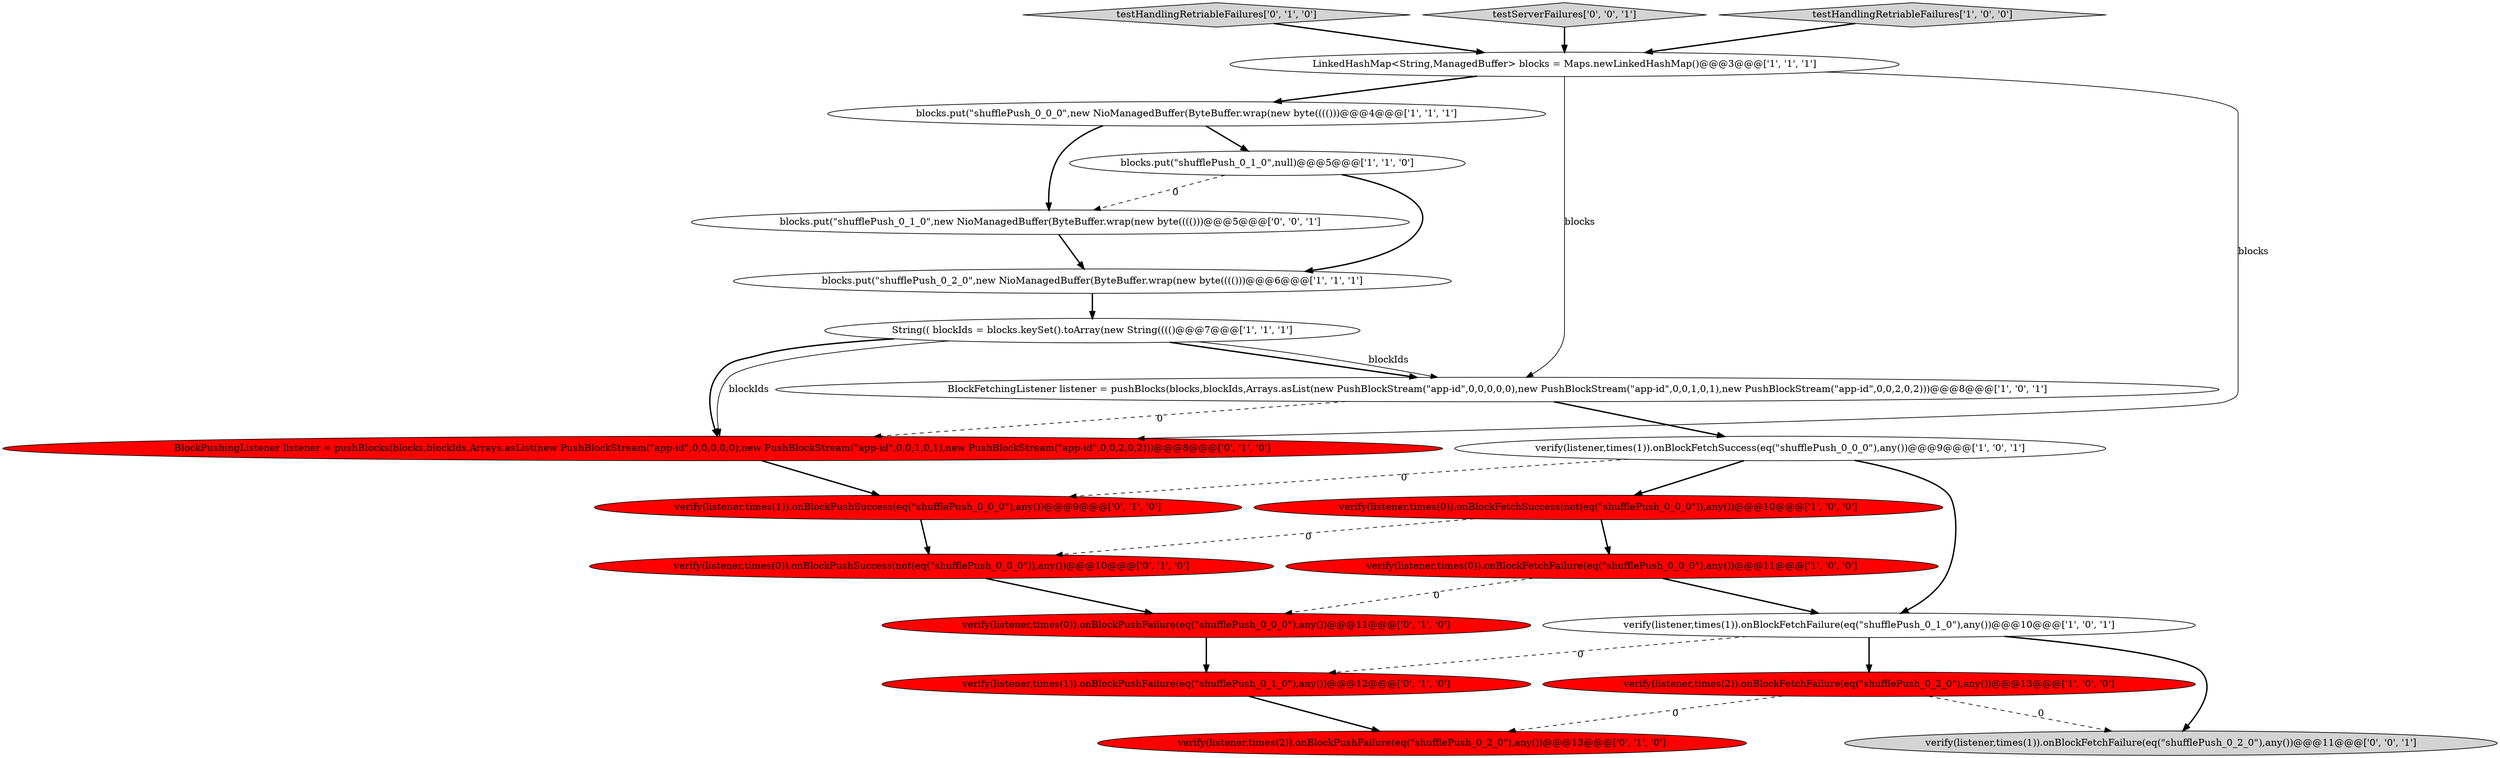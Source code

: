 digraph {
12 [style = filled, label = "verify(listener,times(1)).onBlockPushSuccess(eq(\"shufflePush_0_0_0\"),any())@@@9@@@['0', '1', '0']", fillcolor = red, shape = ellipse image = "AAA1AAABBB2BBB"];
1 [style = filled, label = "LinkedHashMap<String,ManagedBuffer> blocks = Maps.newLinkedHashMap()@@@3@@@['1', '1', '1']", fillcolor = white, shape = ellipse image = "AAA0AAABBB1BBB"];
10 [style = filled, label = "verify(listener,times(1)).onBlockFetchSuccess(eq(\"shufflePush_0_0_0\"),any())@@@9@@@['1', '0', '1']", fillcolor = white, shape = ellipse image = "AAA0AAABBB1BBB"];
17 [style = filled, label = "verify(listener,times(0)).onBlockPushSuccess(not(eq(\"shufflePush_0_0_0\")),any())@@@10@@@['0', '1', '0']", fillcolor = red, shape = ellipse image = "AAA1AAABBB2BBB"];
13 [style = filled, label = "verify(listener,times(2)).onBlockPushFailure(eq(\"shufflePush_0_2_0\"),any())@@@13@@@['0', '1', '0']", fillcolor = red, shape = ellipse image = "AAA1AAABBB2BBB"];
11 [style = filled, label = "blocks.put(\"shufflePush_0_2_0\",new NioManagedBuffer(ByteBuffer.wrap(new byte(((()))@@@6@@@['1', '1', '1']", fillcolor = white, shape = ellipse image = "AAA0AAABBB1BBB"];
18 [style = filled, label = "testHandlingRetriableFailures['0', '1', '0']", fillcolor = lightgray, shape = diamond image = "AAA0AAABBB2BBB"];
19 [style = filled, label = "blocks.put(\"shufflePush_0_1_0\",new NioManagedBuffer(ByteBuffer.wrap(new byte(((()))@@@5@@@['0', '0', '1']", fillcolor = white, shape = ellipse image = "AAA0AAABBB3BBB"];
0 [style = filled, label = "String(( blockIds = blocks.keySet().toArray(new String(((()@@@7@@@['1', '1', '1']", fillcolor = white, shape = ellipse image = "AAA0AAABBB1BBB"];
8 [style = filled, label = "verify(listener,times(2)).onBlockFetchFailure(eq(\"shufflePush_0_2_0\"),any())@@@13@@@['1', '0', '0']", fillcolor = red, shape = ellipse image = "AAA1AAABBB1BBB"];
7 [style = filled, label = "blocks.put(\"shufflePush_0_0_0\",new NioManagedBuffer(ByteBuffer.wrap(new byte(((()))@@@4@@@['1', '1', '1']", fillcolor = white, shape = ellipse image = "AAA0AAABBB1BBB"];
15 [style = filled, label = "verify(listener,times(1)).onBlockPushFailure(eq(\"shufflePush_0_1_0\"),any())@@@12@@@['0', '1', '0']", fillcolor = red, shape = ellipse image = "AAA1AAABBB2BBB"];
3 [style = filled, label = "verify(listener,times(0)).onBlockFetchFailure(eq(\"shufflePush_0_0_0\"),any())@@@11@@@['1', '0', '0']", fillcolor = red, shape = ellipse image = "AAA1AAABBB1BBB"];
2 [style = filled, label = "verify(listener,times(1)).onBlockFetchFailure(eq(\"shufflePush_0_1_0\"),any())@@@10@@@['1', '0', '1']", fillcolor = white, shape = ellipse image = "AAA0AAABBB1BBB"];
21 [style = filled, label = "testServerFailures['0', '0', '1']", fillcolor = lightgray, shape = diamond image = "AAA0AAABBB3BBB"];
4 [style = filled, label = "BlockFetchingListener listener = pushBlocks(blocks,blockIds,Arrays.asList(new PushBlockStream(\"app-id\",0,0,0,0,0),new PushBlockStream(\"app-id\",0,0,1,0,1),new PushBlockStream(\"app-id\",0,0,2,0,2)))@@@8@@@['1', '0', '1']", fillcolor = white, shape = ellipse image = "AAA0AAABBB1BBB"];
6 [style = filled, label = "testHandlingRetriableFailures['1', '0', '0']", fillcolor = lightgray, shape = diamond image = "AAA0AAABBB1BBB"];
16 [style = filled, label = "verify(listener,times(0)).onBlockPushFailure(eq(\"shufflePush_0_0_0\"),any())@@@11@@@['0', '1', '0']", fillcolor = red, shape = ellipse image = "AAA1AAABBB2BBB"];
5 [style = filled, label = "verify(listener,times(0)).onBlockFetchSuccess(not(eq(\"shufflePush_0_0_0\")),any())@@@10@@@['1', '0', '0']", fillcolor = red, shape = ellipse image = "AAA1AAABBB1BBB"];
9 [style = filled, label = "blocks.put(\"shufflePush_0_1_0\",null)@@@5@@@['1', '1', '0']", fillcolor = white, shape = ellipse image = "AAA0AAABBB1BBB"];
20 [style = filled, label = "verify(listener,times(1)).onBlockFetchFailure(eq(\"shufflePush_0_2_0\"),any())@@@11@@@['0', '0', '1']", fillcolor = lightgray, shape = ellipse image = "AAA0AAABBB3BBB"];
14 [style = filled, label = "BlockPushingListener listener = pushBlocks(blocks,blockIds,Arrays.asList(new PushBlockStream(\"app-id\",0,0,0,0,0),new PushBlockStream(\"app-id\",0,0,1,0,1),new PushBlockStream(\"app-id\",0,0,2,0,2)))@@@8@@@['0', '1', '0']", fillcolor = red, shape = ellipse image = "AAA1AAABBB2BBB"];
5->3 [style = bold, label=""];
4->10 [style = bold, label=""];
16->15 [style = bold, label=""];
15->13 [style = bold, label=""];
2->20 [style = bold, label=""];
0->14 [style = solid, label="blockIds"];
9->11 [style = bold, label=""];
1->4 [style = solid, label="blocks"];
12->17 [style = bold, label=""];
10->12 [style = dashed, label="0"];
3->16 [style = dashed, label="0"];
8->20 [style = dashed, label="0"];
19->11 [style = bold, label=""];
1->14 [style = solid, label="blocks"];
1->7 [style = bold, label=""];
8->13 [style = dashed, label="0"];
2->15 [style = dashed, label="0"];
9->19 [style = dashed, label="0"];
7->9 [style = bold, label=""];
6->1 [style = bold, label=""];
0->14 [style = bold, label=""];
11->0 [style = bold, label=""];
10->5 [style = bold, label=""];
5->17 [style = dashed, label="0"];
3->2 [style = bold, label=""];
18->1 [style = bold, label=""];
0->4 [style = bold, label=""];
14->12 [style = bold, label=""];
21->1 [style = bold, label=""];
0->4 [style = solid, label="blockIds"];
10->2 [style = bold, label=""];
4->14 [style = dashed, label="0"];
7->19 [style = bold, label=""];
17->16 [style = bold, label=""];
2->8 [style = bold, label=""];
}

